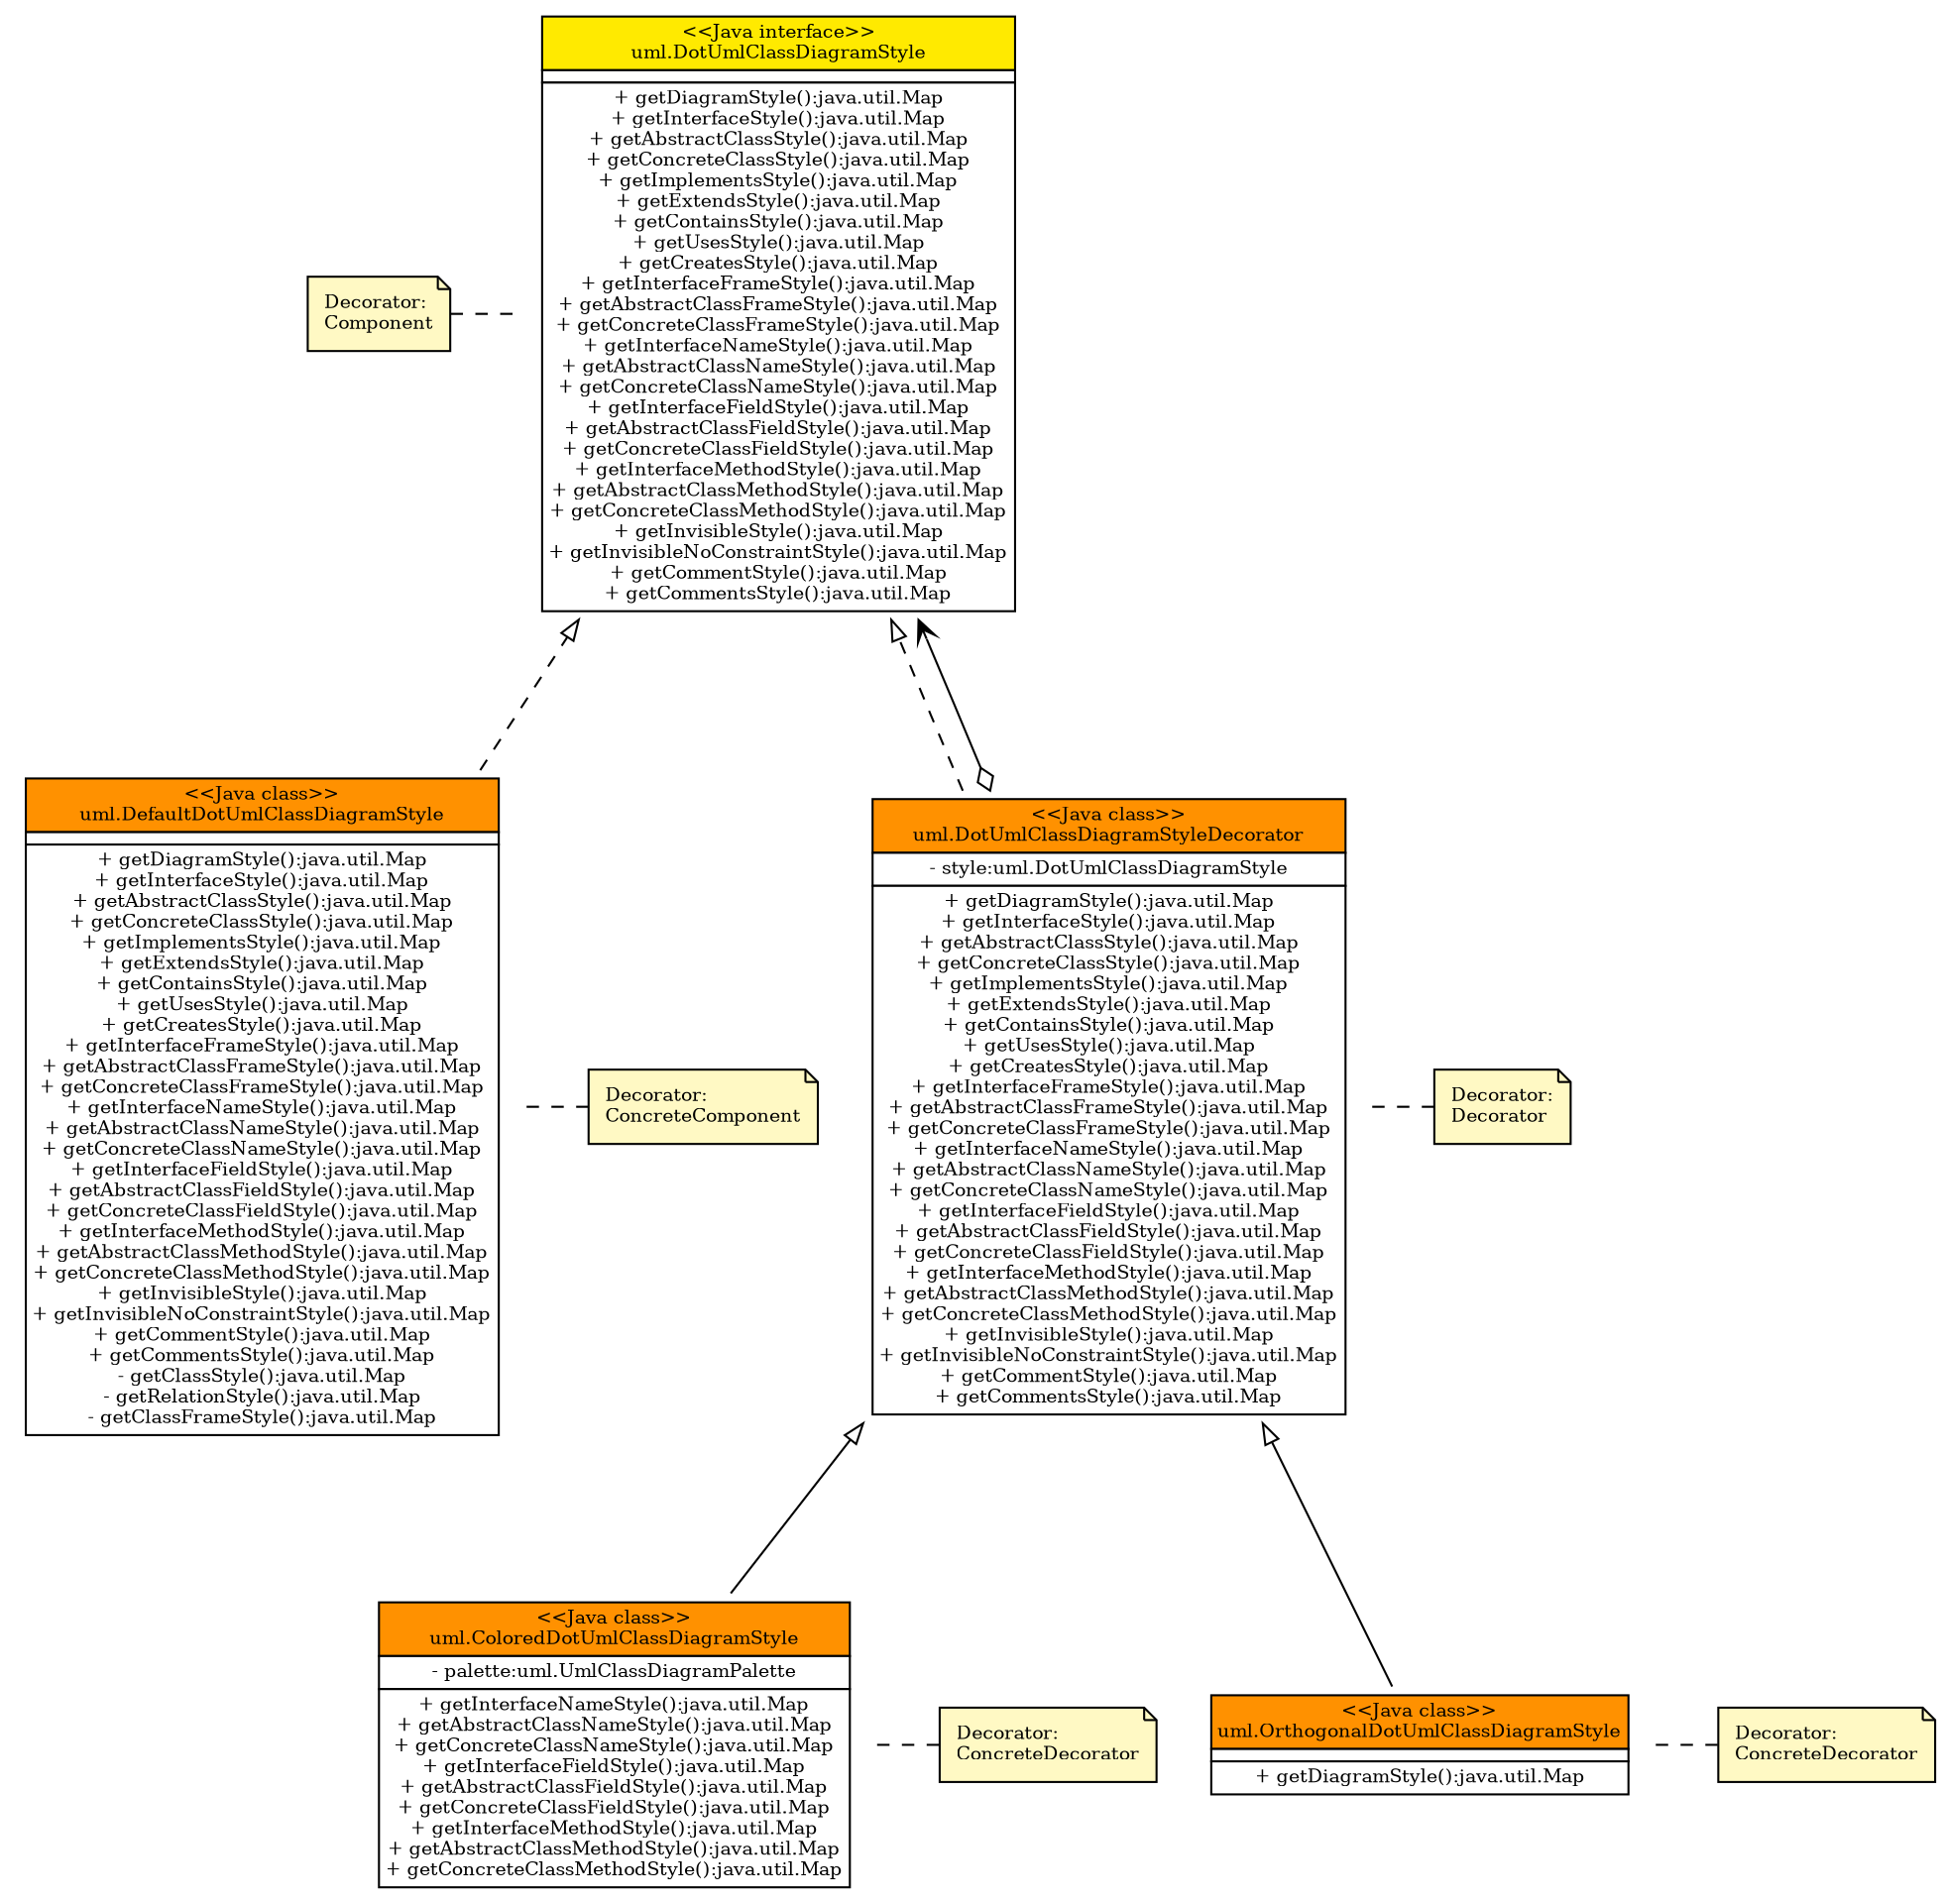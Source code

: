 digraph unnamed {

  graph [
    rankdir = "BT";

  ];

  "COMMENT.uml.DotUmlClassDiagramStyle" [
    fillcolor = "#FFF9C4";
    fontsize = "9";
    label = "Decorator:\lComponent\l";
    shape = "note";
    style = "filled";

  ];

  "uml.DotUmlClassDiagramStyle" [
    fontsize = "9";
    label = <<table  border='0'  cellborder='1'  cellspacing='0'>
<tr><td  bgcolor='#FFEA00'>
&lt;&lt;Java interface&gt;&gt;<br/>
uml.DotUmlClassDiagramStyle<br/>

</td>
</tr>
<tr><td  bgcolor='#FFFFFF'>

</td>
</tr>
<tr><td  bgcolor='#FFFFFF'>
+ getDiagramStyle():java.util.Map<br/>+ getInterfaceStyle():java.util.Map<br/>+ getAbstractClassStyle():java.util.Map<br/>+ getConcreteClassStyle():java.util.Map<br/>+ getImplementsStyle():java.util.Map<br/>+ getExtendsStyle():java.util.Map<br/>+ getContainsStyle():java.util.Map<br/>+ getUsesStyle():java.util.Map<br/>+ getCreatesStyle():java.util.Map<br/>+ getInterfaceFrameStyle():java.util.Map<br/>+ getAbstractClassFrameStyle():java.util.Map<br/>+ getConcreteClassFrameStyle():java.util.Map<br/>+ getInterfaceNameStyle():java.util.Map<br/>+ getAbstractClassNameStyle():java.util.Map<br/>+ getConcreteClassNameStyle():java.util.Map<br/>+ getInterfaceFieldStyle():java.util.Map<br/>+ getAbstractClassFieldStyle():java.util.Map<br/>+ getConcreteClassFieldStyle():java.util.Map<br/>+ getInterfaceMethodStyle():java.util.Map<br/>+ getAbstractClassMethodStyle():java.util.Map<br/>+ getConcreteClassMethodStyle():java.util.Map<br/>+ getInvisibleStyle():java.util.Map<br/>+ getInvisibleNoConstraintStyle():java.util.Map<br/>+ getCommentStyle():java.util.Map<br/>+ getCommentsStyle():java.util.Map<br/>
</td>
</tr>
</table>
>;
    shape = "plaintext";

  ];

  "COMMENT.uml.DefaultDotUmlClassDiagramStyle" [
    fillcolor = "#FFF9C4";
    fontsize = "9";
    label = "Decorator:\lConcreteComponent\l";
    shape = "note";
    style = "filled";

  ];

  "uml.DefaultDotUmlClassDiagramStyle" [
    fontsize = "9";
    label = <<table  border='0'  cellborder='1'  cellspacing='0'>
<tr><td  bgcolor='#FF9100'>
&lt;&lt;Java class&gt;&gt;<br/>
uml.DefaultDotUmlClassDiagramStyle<br/>

</td>
</tr>
<tr><td  bgcolor='#FFFFFF'>

</td>
</tr>
<tr><td  bgcolor='#FFFFFF'>
+ getDiagramStyle():java.util.Map<br/>+ getInterfaceStyle():java.util.Map<br/>+ getAbstractClassStyle():java.util.Map<br/>+ getConcreteClassStyle():java.util.Map<br/>+ getImplementsStyle():java.util.Map<br/>+ getExtendsStyle():java.util.Map<br/>+ getContainsStyle():java.util.Map<br/>+ getUsesStyle():java.util.Map<br/>+ getCreatesStyle():java.util.Map<br/>+ getInterfaceFrameStyle():java.util.Map<br/>+ getAbstractClassFrameStyle():java.util.Map<br/>+ getConcreteClassFrameStyle():java.util.Map<br/>+ getInterfaceNameStyle():java.util.Map<br/>+ getAbstractClassNameStyle():java.util.Map<br/>+ getConcreteClassNameStyle():java.util.Map<br/>+ getInterfaceFieldStyle():java.util.Map<br/>+ getAbstractClassFieldStyle():java.util.Map<br/>+ getConcreteClassFieldStyle():java.util.Map<br/>+ getInterfaceMethodStyle():java.util.Map<br/>+ getAbstractClassMethodStyle():java.util.Map<br/>+ getConcreteClassMethodStyle():java.util.Map<br/>+ getInvisibleStyle():java.util.Map<br/>+ getInvisibleNoConstraintStyle():java.util.Map<br/>+ getCommentStyle():java.util.Map<br/>+ getCommentsStyle():java.util.Map<br/>- getClassStyle():java.util.Map<br/>- getRelationStyle():java.util.Map<br/>- getClassFrameStyle():java.util.Map<br/>
</td>
</tr>
</table>
>;
    shape = "plaintext";

  ];

  "COMMENT.uml.DotUmlClassDiagramStyleDecorator" [
    fillcolor = "#FFF9C4";
    fontsize = "9";
    label = "Decorator:\lDecorator\l";
    shape = "note";
    style = "filled";

  ];

  "uml.DotUmlClassDiagramStyleDecorator" [
    fontsize = "9";
    label = <<table  border='0'  cellborder='1'  cellspacing='0'>
<tr><td  bgcolor='#FF9100'>
&lt;&lt;Java class&gt;&gt;<br/>
uml.DotUmlClassDiagramStyleDecorator<br/>

</td>
</tr>
<tr><td  bgcolor='#FFFFFF'>
- style:uml.DotUmlClassDiagramStyle<br/>
</td>
</tr>
<tr><td  bgcolor='#FFFFFF'>
+ getDiagramStyle():java.util.Map<br/>+ getInterfaceStyle():java.util.Map<br/>+ getAbstractClassStyle():java.util.Map<br/>+ getConcreteClassStyle():java.util.Map<br/>+ getImplementsStyle():java.util.Map<br/>+ getExtendsStyle():java.util.Map<br/>+ getContainsStyle():java.util.Map<br/>+ getUsesStyle():java.util.Map<br/>+ getCreatesStyle():java.util.Map<br/>+ getInterfaceFrameStyle():java.util.Map<br/>+ getAbstractClassFrameStyle():java.util.Map<br/>+ getConcreteClassFrameStyle():java.util.Map<br/>+ getInterfaceNameStyle():java.util.Map<br/>+ getAbstractClassNameStyle():java.util.Map<br/>+ getConcreteClassNameStyle():java.util.Map<br/>+ getInterfaceFieldStyle():java.util.Map<br/>+ getAbstractClassFieldStyle():java.util.Map<br/>+ getConcreteClassFieldStyle():java.util.Map<br/>+ getInterfaceMethodStyle():java.util.Map<br/>+ getAbstractClassMethodStyle():java.util.Map<br/>+ getConcreteClassMethodStyle():java.util.Map<br/>+ getInvisibleStyle():java.util.Map<br/>+ getInvisibleNoConstraintStyle():java.util.Map<br/>+ getCommentStyle():java.util.Map<br/>+ getCommentsStyle():java.util.Map<br/>
</td>
</tr>
</table>
>;
    shape = "plaintext";

  ];

  "COMMENT.uml.ColoredDotUmlClassDiagramStyle" [
    fillcolor = "#FFF9C4";
    fontsize = "9";
    label = "Decorator:\lConcreteDecorator\l";
    shape = "note";
    style = "filled";

  ];

  "uml.ColoredDotUmlClassDiagramStyle" [
    fontsize = "9";
    label = <<table  border='0'  cellborder='1'  cellspacing='0'>
<tr><td  bgcolor='#FF9100'>
&lt;&lt;Java class&gt;&gt;<br/>
uml.ColoredDotUmlClassDiagramStyle<br/>

</td>
</tr>
<tr><td  bgcolor='#FFFFFF'>
- palette:uml.UmlClassDiagramPalette<br/>
</td>
</tr>
<tr><td  bgcolor='#FFFFFF'>
+ getInterfaceNameStyle():java.util.Map<br/>+ getAbstractClassNameStyle():java.util.Map<br/>+ getConcreteClassNameStyle():java.util.Map<br/>+ getInterfaceFieldStyle():java.util.Map<br/>+ getAbstractClassFieldStyle():java.util.Map<br/>+ getConcreteClassFieldStyle():java.util.Map<br/>+ getInterfaceMethodStyle():java.util.Map<br/>+ getAbstractClassMethodStyle():java.util.Map<br/>+ getConcreteClassMethodStyle():java.util.Map<br/>
</td>
</tr>
</table>
>;
    shape = "plaintext";

  ];

  "COMMENT.uml.OrthogonalDotUmlClassDiagramStyle" [
    fillcolor = "#FFF9C4";
    fontsize = "9";
    label = "Decorator:\lConcreteDecorator\l";
    shape = "note";
    style = "filled";

  ];

  "uml.OrthogonalDotUmlClassDiagramStyle" [
    fontsize = "9";
    label = <<table  border='0'  cellborder='1'  cellspacing='0'>
<tr><td  bgcolor='#FF9100'>
&lt;&lt;Java class&gt;&gt;<br/>
uml.OrthogonalDotUmlClassDiagramStyle<br/>

</td>
</tr>
<tr><td  bgcolor='#FFFFFF'>

</td>
</tr>
<tr><td  bgcolor='#FFFFFF'>
+ getDiagramStyle():java.util.Map<br/>
</td>
</tr>
</table>
>;
    shape = "plaintext";

  ];

  "COMMENT.uml.DotUmlClassDiagramStyle" -> "uml.DotUmlClassDiagramStyle" [
    arrowhead = "none";
    constraint = "false";
    fontsize = "9";
    minlen = "2";
    style = "dashed";

  ];

  "COMMENT.uml.DefaultDotUmlClassDiagramStyle" -> "uml.DefaultDotUmlClassDiagramStyle" [
    arrowhead = "none";
    constraint = "false";
    fontsize = "9";
    minlen = "2";
    style = "dashed";

  ];

  "uml.DefaultDotUmlClassDiagramStyle" -> "uml.DotUmlClassDiagramStyle" [
    arrowhead = "empty";
    fontsize = "9";
    minlen = "2";
    style = "dashed";

  ];

  "COMMENT.uml.DotUmlClassDiagramStyleDecorator" -> "uml.DotUmlClassDiagramStyleDecorator" [
    arrowhead = "none";
    constraint = "false";
    fontsize = "9";
    minlen = "2";
    style = "dashed";

  ];

  "uml.DotUmlClassDiagramStyleDecorator" -> "uml.DotUmlClassDiagramStyle" [
    arrowhead = "empty";
    fontsize = "9";
    minlen = "2";
    style = "dashed";

  ];

  "uml.DotUmlClassDiagramStyleDecorator" -> "uml.DotUmlClassDiagramStyle" [
    arrowhead = "vee";
    arrowtail = "odiamond";
    constraint = "false";
    dir = "both";
    fontsize = "9";
    minlen = "2";

  ];

  "COMMENT.uml.ColoredDotUmlClassDiagramStyle" -> "uml.ColoredDotUmlClassDiagramStyle" [
    arrowhead = "none";
    constraint = "false";
    fontsize = "9";
    minlen = "2";
    style = "dashed";

  ];

  "uml.ColoredDotUmlClassDiagramStyle" -> "uml.DotUmlClassDiagramStyleDecorator" [
    arrowhead = "empty";
    fontsize = "9";
    minlen = "2";

  ];

  "COMMENT.uml.OrthogonalDotUmlClassDiagramStyle" -> "uml.OrthogonalDotUmlClassDiagramStyle" [
    arrowhead = "none";
    constraint = "false";
    fontsize = "9";
    minlen = "2";
    style = "dashed";

  ];

  "uml.OrthogonalDotUmlClassDiagramStyle" -> "uml.DotUmlClassDiagramStyleDecorator" [
    arrowhead = "empty";
    fontsize = "9";
    minlen = "2";

  ];

  {
    rank = "same";

    "COMMENT.uml.DotUmlClassDiagramStyle";
    "uml.DotUmlClassDiagramStyle";
  };
  {
    rank = "same";

    "COMMENT.uml.DefaultDotUmlClassDiagramStyle";
    "uml.DefaultDotUmlClassDiagramStyle";
  };
  {
    rank = "same";

    "COMMENT.uml.DotUmlClassDiagramStyleDecorator";
    "uml.DotUmlClassDiagramStyleDecorator";
  };
  {
    rank = "same";

    "COMMENT.uml.ColoredDotUmlClassDiagramStyle";
    "uml.ColoredDotUmlClassDiagramStyle";
  };
  {
    rank = "same";

    "COMMENT.uml.OrthogonalDotUmlClassDiagramStyle";
    "uml.OrthogonalDotUmlClassDiagramStyle";
  };
}

